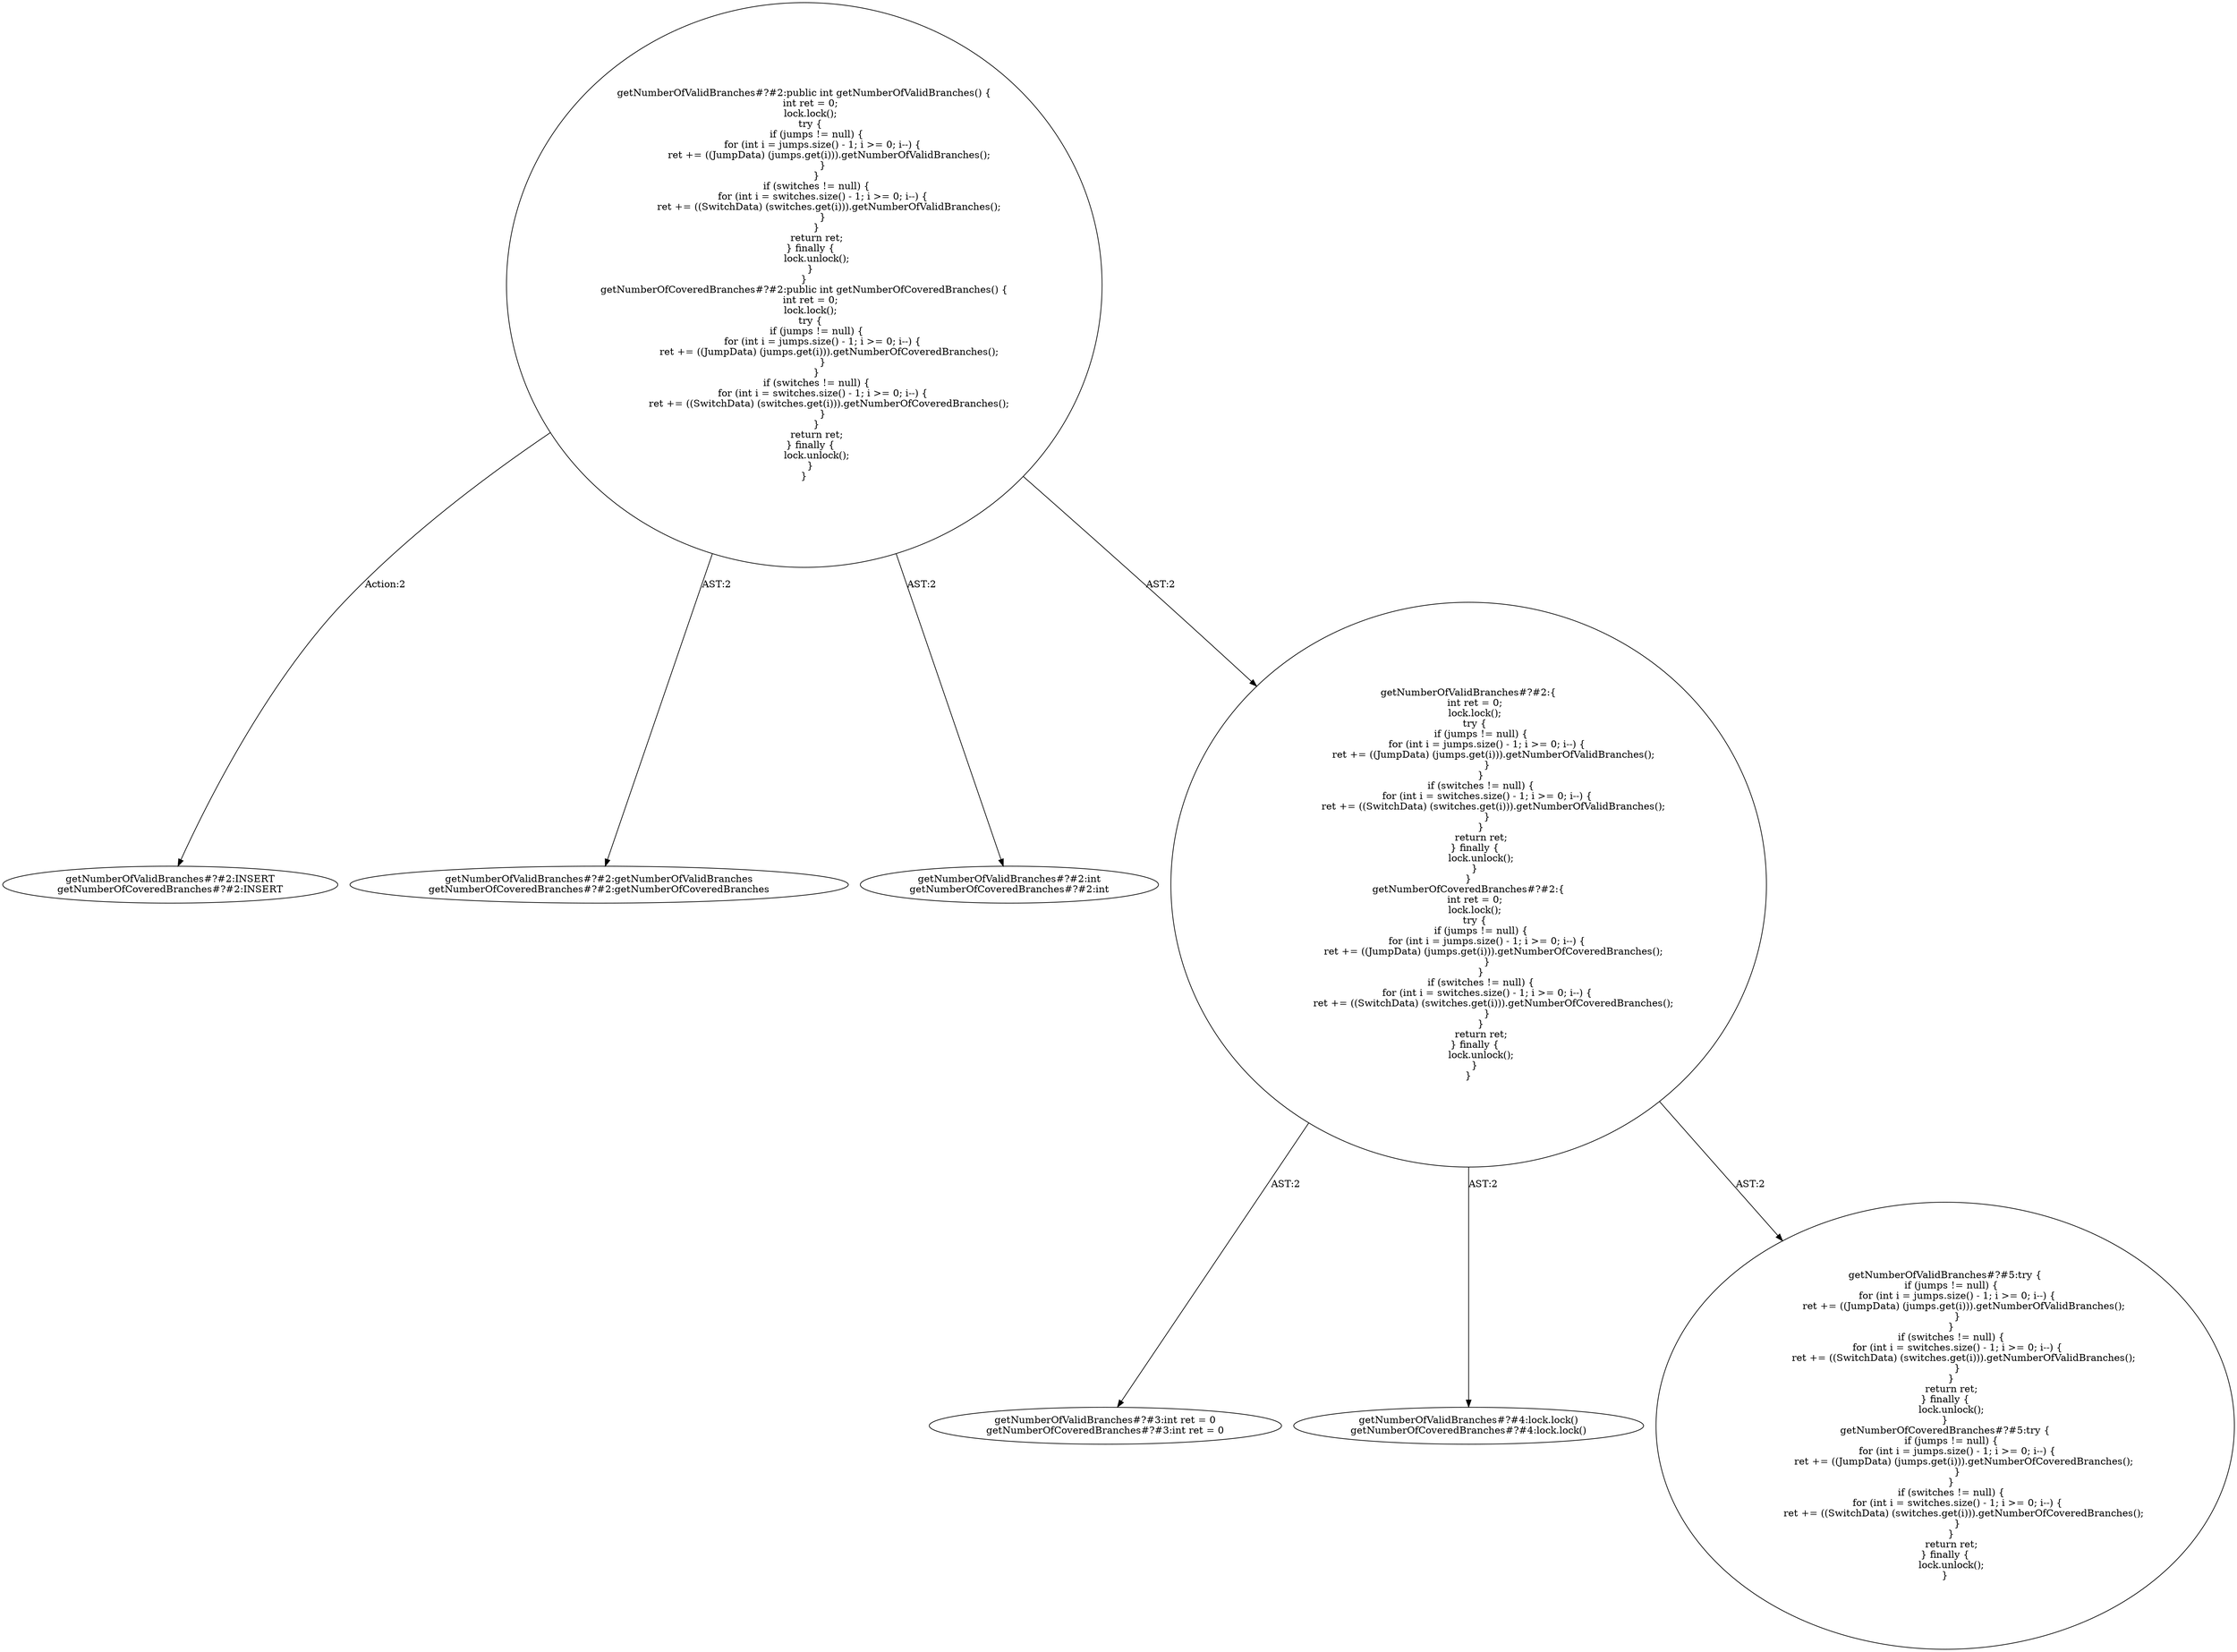 digraph "Pattern" {
0 [label="getNumberOfValidBranches#?#2:INSERT
getNumberOfCoveredBranches#?#2:INSERT" shape=ellipse]
1 [label="getNumberOfValidBranches#?#2:public int getNumberOfValidBranches() \{
    int ret = 0;
    lock.lock();
    try \{
        if (jumps != null) \{
            for (int i = jumps.size() - 1; i >= 0; i--) \{
                ret += ((JumpData) (jumps.get(i))).getNumberOfValidBranches();
            \}
        \}
        if (switches != null) \{
            for (int i = switches.size() - 1; i >= 0; i--) \{
                ret += ((SwitchData) (switches.get(i))).getNumberOfValidBranches();
            \}
        \}
        return ret;
    \} finally \{
        lock.unlock();
    \}
\}
getNumberOfCoveredBranches#?#2:public int getNumberOfCoveredBranches() \{
    int ret = 0;
    lock.lock();
    try \{
        if (jumps != null) \{
            for (int i = jumps.size() - 1; i >= 0; i--) \{
                ret += ((JumpData) (jumps.get(i))).getNumberOfCoveredBranches();
            \}
        \}
        if (switches != null) \{
            for (int i = switches.size() - 1; i >= 0; i--) \{
                ret += ((SwitchData) (switches.get(i))).getNumberOfCoveredBranches();
            \}
        \}
        return ret;
    \} finally \{
        lock.unlock();
    \}
\}" shape=ellipse]
2 [label="getNumberOfValidBranches#?#2:getNumberOfValidBranches
getNumberOfCoveredBranches#?#2:getNumberOfCoveredBranches" shape=ellipse]
3 [label="getNumberOfValidBranches#?#2:int
getNumberOfCoveredBranches#?#2:int" shape=ellipse]
4 [label="getNumberOfValidBranches#?#2:\{
    int ret = 0;
    lock.lock();
    try \{
        if (jumps != null) \{
            for (int i = jumps.size() - 1; i >= 0; i--) \{
                ret += ((JumpData) (jumps.get(i))).getNumberOfValidBranches();
            \}
        \}
        if (switches != null) \{
            for (int i = switches.size() - 1; i >= 0; i--) \{
                ret += ((SwitchData) (switches.get(i))).getNumberOfValidBranches();
            \}
        \}
        return ret;
    \} finally \{
        lock.unlock();
    \}
\}
getNumberOfCoveredBranches#?#2:\{
    int ret = 0;
    lock.lock();
    try \{
        if (jumps != null) \{
            for (int i = jumps.size() - 1; i >= 0; i--) \{
                ret += ((JumpData) (jumps.get(i))).getNumberOfCoveredBranches();
            \}
        \}
        if (switches != null) \{
            for (int i = switches.size() - 1; i >= 0; i--) \{
                ret += ((SwitchData) (switches.get(i))).getNumberOfCoveredBranches();
            \}
        \}
        return ret;
    \} finally \{
        lock.unlock();
    \}
\}" shape=ellipse]
5 [label="getNumberOfValidBranches#?#3:int ret = 0
getNumberOfCoveredBranches#?#3:int ret = 0" shape=ellipse]
6 [label="getNumberOfValidBranches#?#4:lock.lock()
getNumberOfCoveredBranches#?#4:lock.lock()" shape=ellipse]
7 [label="getNumberOfValidBranches#?#5:try \{
    if (jumps != null) \{
        for (int i = jumps.size() - 1; i >= 0; i--) \{
            ret += ((JumpData) (jumps.get(i))).getNumberOfValidBranches();
        \}
    \}
    if (switches != null) \{
        for (int i = switches.size() - 1; i >= 0; i--) \{
            ret += ((SwitchData) (switches.get(i))).getNumberOfValidBranches();
        \}
    \}
    return ret;
\} finally \{
    lock.unlock();
\}
getNumberOfCoveredBranches#?#5:try \{
    if (jumps != null) \{
        for (int i = jumps.size() - 1; i >= 0; i--) \{
            ret += ((JumpData) (jumps.get(i))).getNumberOfCoveredBranches();
        \}
    \}
    if (switches != null) \{
        for (int i = switches.size() - 1; i >= 0; i--) \{
            ret += ((SwitchData) (switches.get(i))).getNumberOfCoveredBranches();
        \}
    \}
    return ret;
\} finally \{
    lock.unlock();
\}" shape=ellipse]
1 -> 0 [label="Action:2"];
1 -> 2 [label="AST:2"];
1 -> 3 [label="AST:2"];
1 -> 4 [label="AST:2"];
4 -> 5 [label="AST:2"];
4 -> 6 [label="AST:2"];
4 -> 7 [label="AST:2"];
}